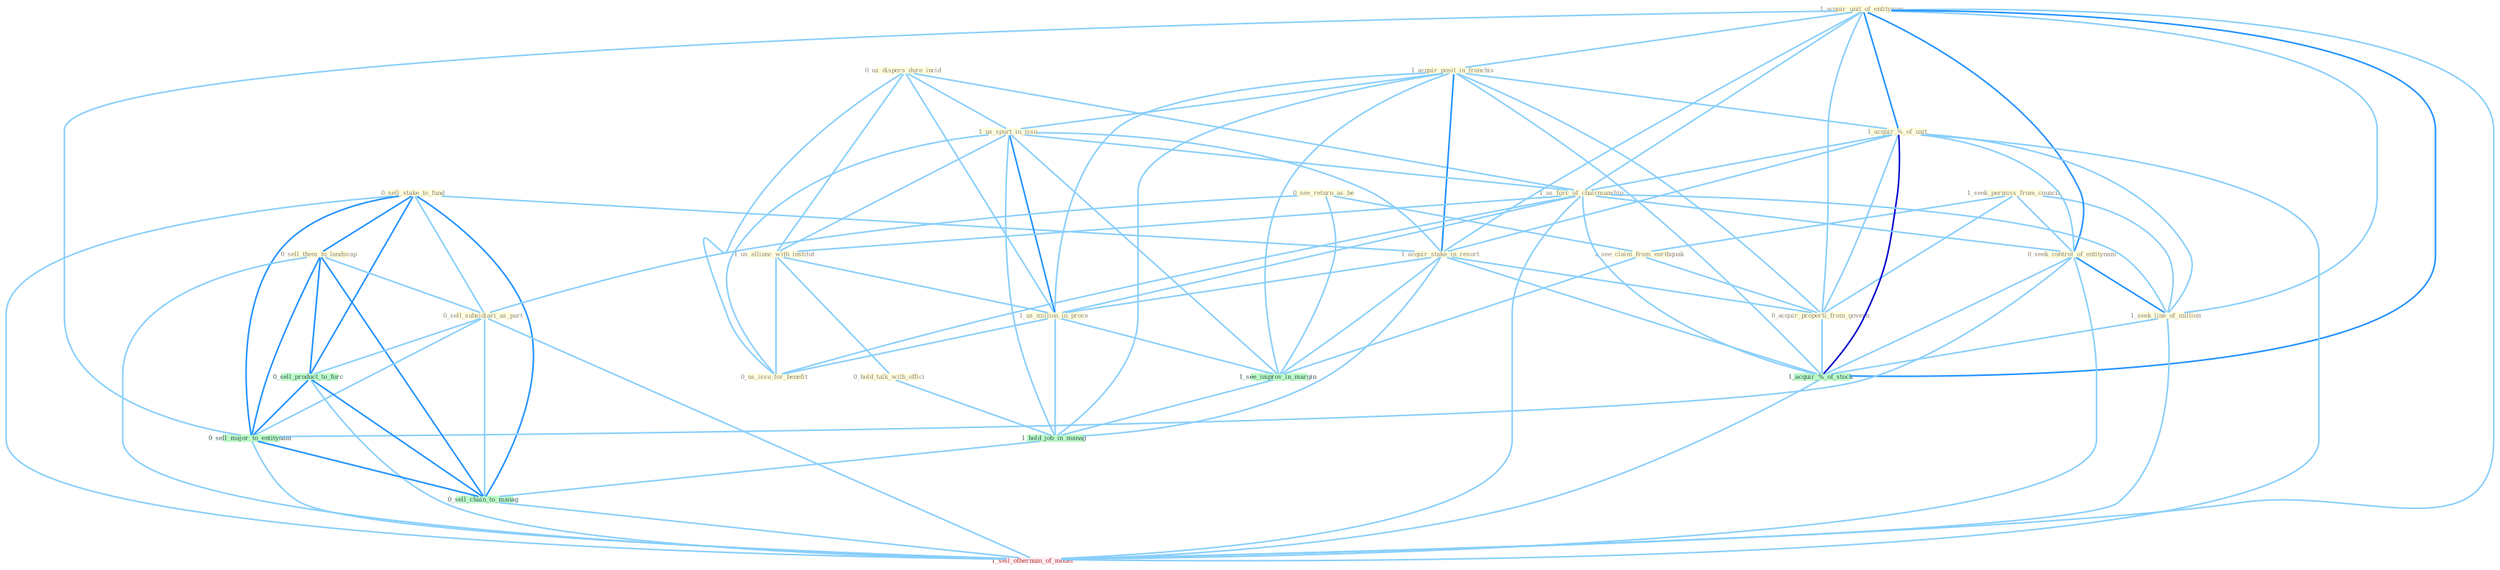 Graph G{ 
    node
    [shape=polygon,style=filled,width=.5,height=.06,color="#BDFCC9",fixedsize=true,fontsize=4,
    fontcolor="#2f4f4f"];
    {node
    [color="#ffffe0", fontcolor="#8b7d6b"] "0_us_dispers_dure_incid " "1_seek_permiss_from_council " "0_sell_stake_to_fund " "1_acquir_unit_of_entitynam " "1_acquir_posit_in_franchis " "1_acquir_%_of_unit " "1_us_spurt_in_issu " "1_us_forc_of_chairmanship " "1_us_allianc_with_institut " "0_see_return_as_be " "0_hold_talk_with_offici " "1_acquir_stake_in_resort " "0_seek_control_of_entitynam " "1_see_claim_from_earthquak " "0_sell_them_to_landscap " "1_us_million_in_proce " "0_acquir_properti_from_govern " "0_us_issu_for_benefit " "0_sell_subsidiari_as_part " "1_seek_line_of_million "}
{node [color="#fff0f5", fontcolor="#b22222"] "1_sell_othernum_of_model "}
edge [color="#B0E2FF"];

	"0_us_dispers_dure_incid " -- "1_us_spurt_in_issu " [w="1", color="#87cefa" ];
	"0_us_dispers_dure_incid " -- "1_us_forc_of_chairmanship " [w="1", color="#87cefa" ];
	"0_us_dispers_dure_incid " -- "1_us_allianc_with_institut " [w="1", color="#87cefa" ];
	"0_us_dispers_dure_incid " -- "1_us_million_in_proce " [w="1", color="#87cefa" ];
	"0_us_dispers_dure_incid " -- "0_us_issu_for_benefit " [w="1", color="#87cefa" ];
	"1_seek_permiss_from_council " -- "0_seek_control_of_entitynam " [w="1", color="#87cefa" ];
	"1_seek_permiss_from_council " -- "1_see_claim_from_earthquak " [w="1", color="#87cefa" ];
	"1_seek_permiss_from_council " -- "0_acquir_properti_from_govern " [w="1", color="#87cefa" ];
	"1_seek_permiss_from_council " -- "1_seek_line_of_million " [w="1", color="#87cefa" ];
	"0_sell_stake_to_fund " -- "1_acquir_stake_in_resort " [w="1", color="#87cefa" ];
	"0_sell_stake_to_fund " -- "0_sell_them_to_landscap " [w="2", color="#1e90ff" , len=0.8];
	"0_sell_stake_to_fund " -- "0_sell_subsidiari_as_part " [w="1", color="#87cefa" ];
	"0_sell_stake_to_fund " -- "0_sell_product_to_forc " [w="2", color="#1e90ff" , len=0.8];
	"0_sell_stake_to_fund " -- "0_sell_major_to_entitynam " [w="2", color="#1e90ff" , len=0.8];
	"0_sell_stake_to_fund " -- "0_sell_chain_to_manag " [w="2", color="#1e90ff" , len=0.8];
	"0_sell_stake_to_fund " -- "1_sell_othernum_of_model " [w="1", color="#87cefa" ];
	"1_acquir_unit_of_entitynam " -- "1_acquir_posit_in_franchis " [w="1", color="#87cefa" ];
	"1_acquir_unit_of_entitynam " -- "1_acquir_%_of_unit " [w="2", color="#1e90ff" , len=0.8];
	"1_acquir_unit_of_entitynam " -- "1_us_forc_of_chairmanship " [w="1", color="#87cefa" ];
	"1_acquir_unit_of_entitynam " -- "1_acquir_stake_in_resort " [w="1", color="#87cefa" ];
	"1_acquir_unit_of_entitynam " -- "0_seek_control_of_entitynam " [w="2", color="#1e90ff" , len=0.8];
	"1_acquir_unit_of_entitynam " -- "0_acquir_properti_from_govern " [w="1", color="#87cefa" ];
	"1_acquir_unit_of_entitynam " -- "1_seek_line_of_million " [w="1", color="#87cefa" ];
	"1_acquir_unit_of_entitynam " -- "1_acquir_%_of_stock " [w="2", color="#1e90ff" , len=0.8];
	"1_acquir_unit_of_entitynam " -- "0_sell_major_to_entitynam " [w="1", color="#87cefa" ];
	"1_acquir_unit_of_entitynam " -- "1_sell_othernum_of_model " [w="1", color="#87cefa" ];
	"1_acquir_posit_in_franchis " -- "1_acquir_%_of_unit " [w="1", color="#87cefa" ];
	"1_acquir_posit_in_franchis " -- "1_us_spurt_in_issu " [w="1", color="#87cefa" ];
	"1_acquir_posit_in_franchis " -- "1_acquir_stake_in_resort " [w="2", color="#1e90ff" , len=0.8];
	"1_acquir_posit_in_franchis " -- "1_us_million_in_proce " [w="1", color="#87cefa" ];
	"1_acquir_posit_in_franchis " -- "0_acquir_properti_from_govern " [w="1", color="#87cefa" ];
	"1_acquir_posit_in_franchis " -- "1_see_improv_in_margin " [w="1", color="#87cefa" ];
	"1_acquir_posit_in_franchis " -- "1_acquir_%_of_stock " [w="1", color="#87cefa" ];
	"1_acquir_posit_in_franchis " -- "1_hold_job_in_manag " [w="1", color="#87cefa" ];
	"1_acquir_%_of_unit " -- "1_us_forc_of_chairmanship " [w="1", color="#87cefa" ];
	"1_acquir_%_of_unit " -- "1_acquir_stake_in_resort " [w="1", color="#87cefa" ];
	"1_acquir_%_of_unit " -- "0_seek_control_of_entitynam " [w="1", color="#87cefa" ];
	"1_acquir_%_of_unit " -- "0_acquir_properti_from_govern " [w="1", color="#87cefa" ];
	"1_acquir_%_of_unit " -- "1_seek_line_of_million " [w="1", color="#87cefa" ];
	"1_acquir_%_of_unit " -- "1_acquir_%_of_stock " [w="3", color="#0000cd" , len=0.6];
	"1_acquir_%_of_unit " -- "1_sell_othernum_of_model " [w="1", color="#87cefa" ];
	"1_us_spurt_in_issu " -- "1_us_forc_of_chairmanship " [w="1", color="#87cefa" ];
	"1_us_spurt_in_issu " -- "1_us_allianc_with_institut " [w="1", color="#87cefa" ];
	"1_us_spurt_in_issu " -- "1_acquir_stake_in_resort " [w="1", color="#87cefa" ];
	"1_us_spurt_in_issu " -- "1_us_million_in_proce " [w="2", color="#1e90ff" , len=0.8];
	"1_us_spurt_in_issu " -- "0_us_issu_for_benefit " [w="1", color="#87cefa" ];
	"1_us_spurt_in_issu " -- "1_see_improv_in_margin " [w="1", color="#87cefa" ];
	"1_us_spurt_in_issu " -- "1_hold_job_in_manag " [w="1", color="#87cefa" ];
	"1_us_forc_of_chairmanship " -- "1_us_allianc_with_institut " [w="1", color="#87cefa" ];
	"1_us_forc_of_chairmanship " -- "0_seek_control_of_entitynam " [w="1", color="#87cefa" ];
	"1_us_forc_of_chairmanship " -- "1_us_million_in_proce " [w="1", color="#87cefa" ];
	"1_us_forc_of_chairmanship " -- "0_us_issu_for_benefit " [w="1", color="#87cefa" ];
	"1_us_forc_of_chairmanship " -- "1_seek_line_of_million " [w="1", color="#87cefa" ];
	"1_us_forc_of_chairmanship " -- "1_acquir_%_of_stock " [w="1", color="#87cefa" ];
	"1_us_forc_of_chairmanship " -- "1_sell_othernum_of_model " [w="1", color="#87cefa" ];
	"1_us_allianc_with_institut " -- "0_hold_talk_with_offici " [w="1", color="#87cefa" ];
	"1_us_allianc_with_institut " -- "1_us_million_in_proce " [w="1", color="#87cefa" ];
	"1_us_allianc_with_institut " -- "0_us_issu_for_benefit " [w="1", color="#87cefa" ];
	"0_see_return_as_be " -- "1_see_claim_from_earthquak " [w="1", color="#87cefa" ];
	"0_see_return_as_be " -- "0_sell_subsidiari_as_part " [w="1", color="#87cefa" ];
	"0_see_return_as_be " -- "1_see_improv_in_margin " [w="1", color="#87cefa" ];
	"0_hold_talk_with_offici " -- "1_hold_job_in_manag " [w="1", color="#87cefa" ];
	"1_acquir_stake_in_resort " -- "1_us_million_in_proce " [w="1", color="#87cefa" ];
	"1_acquir_stake_in_resort " -- "0_acquir_properti_from_govern " [w="1", color="#87cefa" ];
	"1_acquir_stake_in_resort " -- "1_see_improv_in_margin " [w="1", color="#87cefa" ];
	"1_acquir_stake_in_resort " -- "1_acquir_%_of_stock " [w="1", color="#87cefa" ];
	"1_acquir_stake_in_resort " -- "1_hold_job_in_manag " [w="1", color="#87cefa" ];
	"0_seek_control_of_entitynam " -- "1_seek_line_of_million " [w="2", color="#1e90ff" , len=0.8];
	"0_seek_control_of_entitynam " -- "1_acquir_%_of_stock " [w="1", color="#87cefa" ];
	"0_seek_control_of_entitynam " -- "0_sell_major_to_entitynam " [w="1", color="#87cefa" ];
	"0_seek_control_of_entitynam " -- "1_sell_othernum_of_model " [w="1", color="#87cefa" ];
	"1_see_claim_from_earthquak " -- "0_acquir_properti_from_govern " [w="1", color="#87cefa" ];
	"1_see_claim_from_earthquak " -- "1_see_improv_in_margin " [w="1", color="#87cefa" ];
	"0_sell_them_to_landscap " -- "0_sell_subsidiari_as_part " [w="1", color="#87cefa" ];
	"0_sell_them_to_landscap " -- "0_sell_product_to_forc " [w="2", color="#1e90ff" , len=0.8];
	"0_sell_them_to_landscap " -- "0_sell_major_to_entitynam " [w="2", color="#1e90ff" , len=0.8];
	"0_sell_them_to_landscap " -- "0_sell_chain_to_manag " [w="2", color="#1e90ff" , len=0.8];
	"0_sell_them_to_landscap " -- "1_sell_othernum_of_model " [w="1", color="#87cefa" ];
	"1_us_million_in_proce " -- "0_us_issu_for_benefit " [w="1", color="#87cefa" ];
	"1_us_million_in_proce " -- "1_see_improv_in_margin " [w="1", color="#87cefa" ];
	"1_us_million_in_proce " -- "1_hold_job_in_manag " [w="1", color="#87cefa" ];
	"0_acquir_properti_from_govern " -- "1_acquir_%_of_stock " [w="1", color="#87cefa" ];
	"0_sell_subsidiari_as_part " -- "0_sell_product_to_forc " [w="1", color="#87cefa" ];
	"0_sell_subsidiari_as_part " -- "0_sell_major_to_entitynam " [w="1", color="#87cefa" ];
	"0_sell_subsidiari_as_part " -- "0_sell_chain_to_manag " [w="1", color="#87cefa" ];
	"0_sell_subsidiari_as_part " -- "1_sell_othernum_of_model " [w="1", color="#87cefa" ];
	"1_seek_line_of_million " -- "1_acquir_%_of_stock " [w="1", color="#87cefa" ];
	"1_seek_line_of_million " -- "1_sell_othernum_of_model " [w="1", color="#87cefa" ];
	"1_see_improv_in_margin " -- "1_hold_job_in_manag " [w="1", color="#87cefa" ];
	"1_acquir_%_of_stock " -- "1_sell_othernum_of_model " [w="1", color="#87cefa" ];
	"1_hold_job_in_manag " -- "0_sell_chain_to_manag " [w="1", color="#87cefa" ];
	"0_sell_product_to_forc " -- "0_sell_major_to_entitynam " [w="2", color="#1e90ff" , len=0.8];
	"0_sell_product_to_forc " -- "0_sell_chain_to_manag " [w="2", color="#1e90ff" , len=0.8];
	"0_sell_product_to_forc " -- "1_sell_othernum_of_model " [w="1", color="#87cefa" ];
	"0_sell_major_to_entitynam " -- "0_sell_chain_to_manag " [w="2", color="#1e90ff" , len=0.8];
	"0_sell_major_to_entitynam " -- "1_sell_othernum_of_model " [w="1", color="#87cefa" ];
	"0_sell_chain_to_manag " -- "1_sell_othernum_of_model " [w="1", color="#87cefa" ];
}